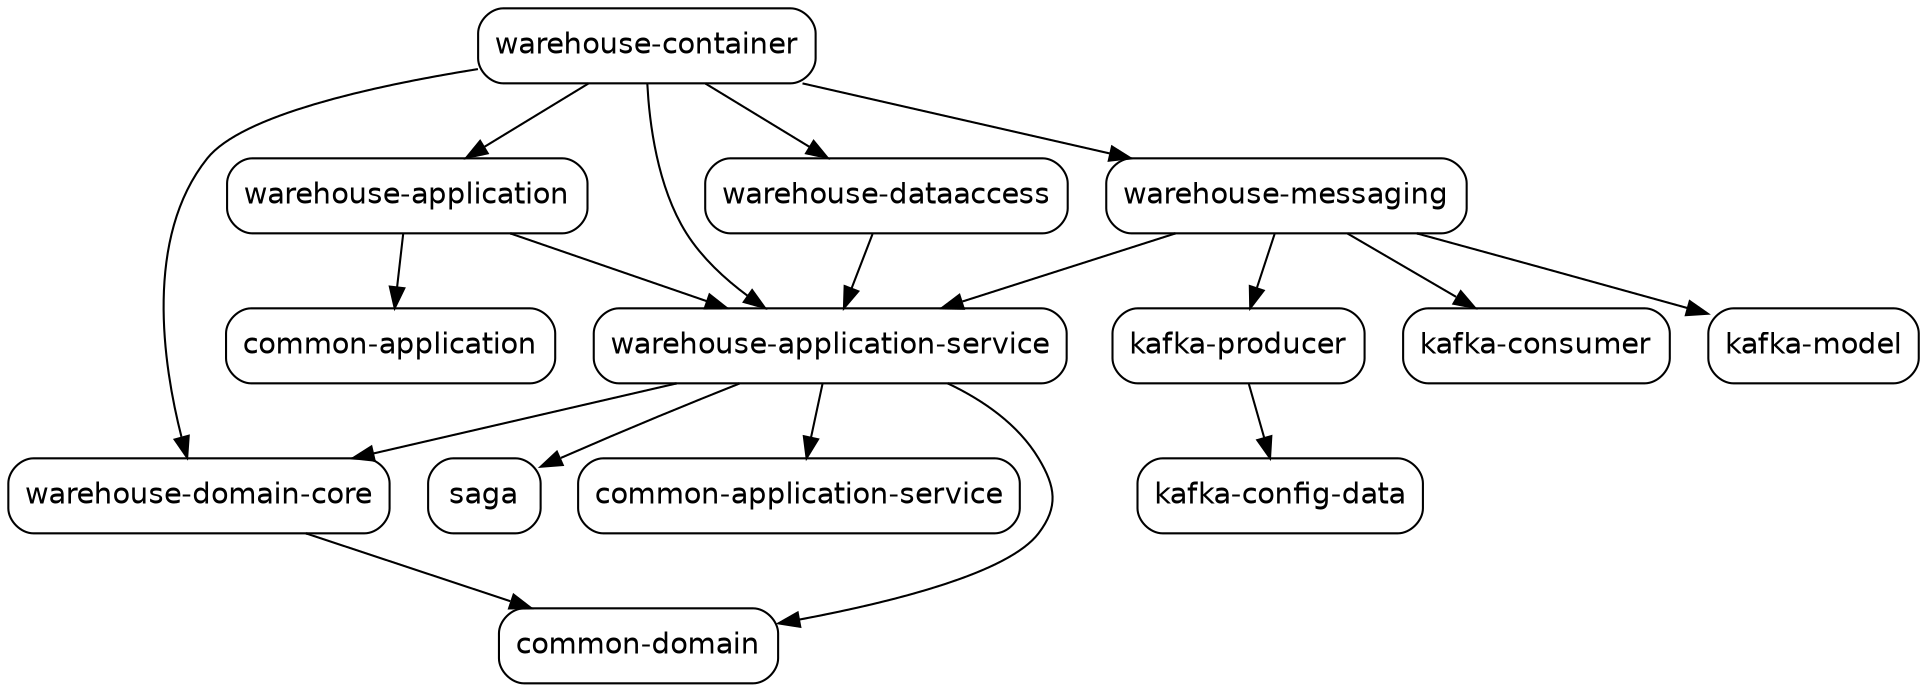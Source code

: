 digraph "warehouse-service" {
  node [shape="box",style="rounded",fontname="Helvetica",fontsize="14"]
  edge [fontsize="10",fontname="Helvetica"]

  // Node Definitions:
  "com.ecommerce.app:warehouse-domain-core:jar:compile"[label=<warehouse-domain-core>]
  "com.ecommerce.app:common-domain:jar:compile"[label=<common-domain>]
  "com.ecommerce.app:warehouse-application-service:jar:compile"[label=<warehouse-application-service>]
  "com.ecommerce.app:saga:jar:compile"[label=<saga>]
  "com.ecommerce.app:common-application-service:jar:compile"[label=<common-application-service>]
  "com.ecommerce.app:warehouse-application:jar:compile"[label=<warehouse-application>]
  "com.ecommerce.app:common-application:jar:compile"[label=<common-application>]
  "com.ecommerce.app:warehouse-dataaccess:jar:compile"[label=<warehouse-dataaccess>]
  "com.ecommerce.app:warehouse-messaging:jar:compile"[label=<warehouse-messaging>]
  "com.ecommerce.app:kafka-producer:jar:compile"[label=<kafka-producer>]
  "com.ecommerce.app:kafka-config-data:jar:compile"[label=<kafka-config-data>]
  "com.ecommerce.app:kafka-consumer:jar:compile"[label=<kafka-consumer>]
  "com.ecommerce.app:kafka-model:jar:compile"[label=<kafka-model>]
  "com.ecommerce.app:warehouse-container:jar:compile"[label=<warehouse-container>]

  // Edge Definitions:
  "com.ecommerce.app:warehouse-domain-core:jar:compile" -> "com.ecommerce.app:common-domain:jar:compile"
  "com.ecommerce.app:warehouse-application-service:jar:compile" -> "com.ecommerce.app:warehouse-domain-core:jar:compile"
  "com.ecommerce.app:warehouse-application-service:jar:compile" -> "com.ecommerce.app:saga:jar:compile"
  "com.ecommerce.app:warehouse-application-service:jar:compile" -> "com.ecommerce.app:common-application-service:jar:compile"
  "com.ecommerce.app:warehouse-application-service:jar:compile" -> "com.ecommerce.app:common-domain:jar:compile"
  "com.ecommerce.app:warehouse-application:jar:compile" -> "com.ecommerce.app:warehouse-application-service:jar:compile"
  "com.ecommerce.app:warehouse-application:jar:compile" -> "com.ecommerce.app:common-application:jar:compile"
  "com.ecommerce.app:warehouse-dataaccess:jar:compile" -> "com.ecommerce.app:warehouse-application-service:jar:compile"
  "com.ecommerce.app:warehouse-messaging:jar:compile" -> "com.ecommerce.app:warehouse-application-service:jar:compile"
  "com.ecommerce.app:kafka-producer:jar:compile" -> "com.ecommerce.app:kafka-config-data:jar:compile"
  "com.ecommerce.app:warehouse-messaging:jar:compile" -> "com.ecommerce.app:kafka-producer:jar:compile"
  "com.ecommerce.app:warehouse-messaging:jar:compile" -> "com.ecommerce.app:kafka-consumer:jar:compile"
  "com.ecommerce.app:warehouse-messaging:jar:compile" -> "com.ecommerce.app:kafka-model:jar:compile"
  "com.ecommerce.app:warehouse-container:jar:compile" -> "com.ecommerce.app:warehouse-application-service:jar:compile"
  "com.ecommerce.app:warehouse-container:jar:compile" -> "com.ecommerce.app:warehouse-application:jar:compile"
  "com.ecommerce.app:warehouse-container:jar:compile" -> "com.ecommerce.app:warehouse-dataaccess:jar:compile"
  "com.ecommerce.app:warehouse-container:jar:compile" -> "com.ecommerce.app:warehouse-messaging:jar:compile"
  "com.ecommerce.app:warehouse-container:jar:compile" -> "com.ecommerce.app:warehouse-domain-core:jar:compile"
}